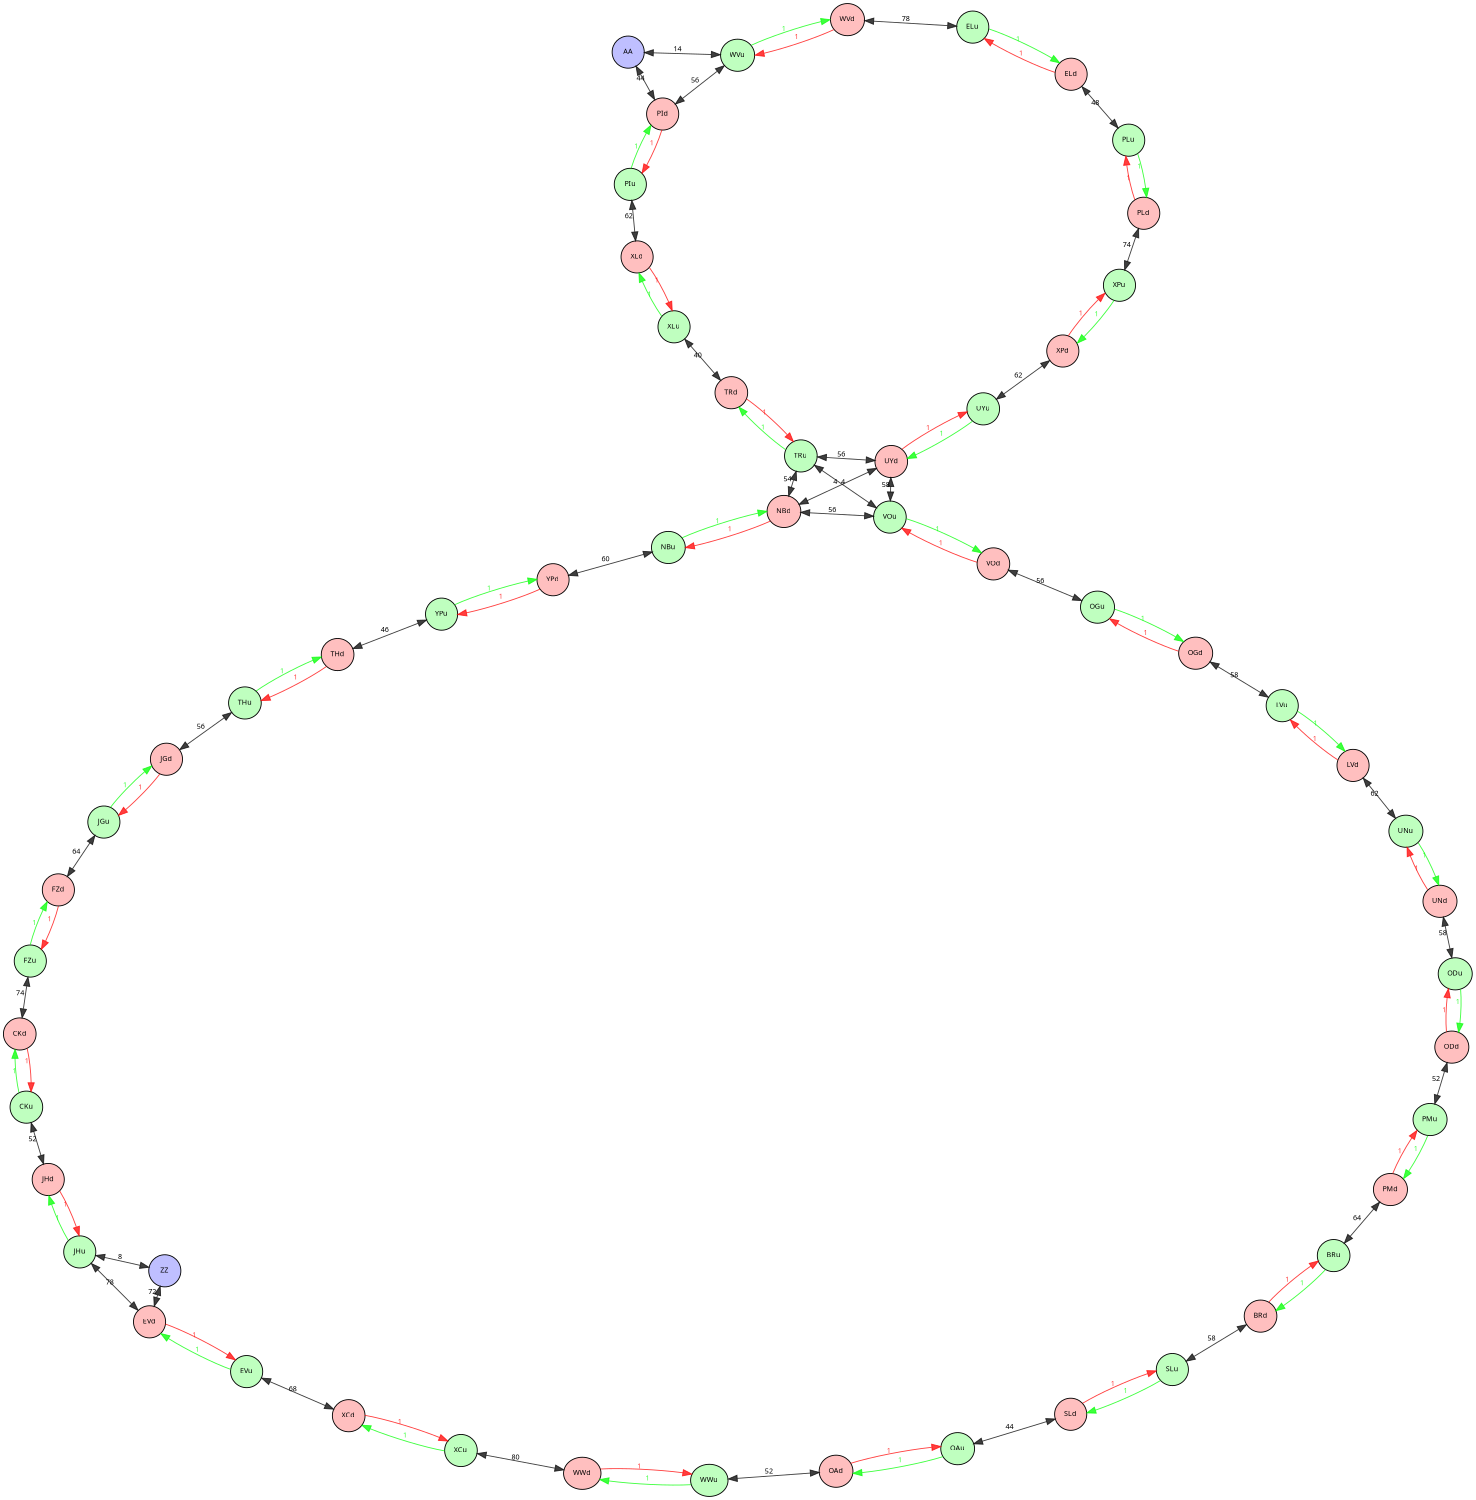 strict digraph  {
  //graph [ layout="dot" ];
  graph [ layout="neato" ];
  //graph [ layout="circo", root="NN" ];
  //graph [ layout="twopi", root="NN" ];
  
  graph [ size="10,10", ratio="fill", fontsize="2", mindist="1", nodesep="0.3" ];
  node  [ width="0.5", height="0.5", fontname="Ubuntu", fontsize="8" ];
  edge  [ minlen="2", fontname="Ubuntu", fontsize="8" ];
  
  node [ style="filled", fillcolor="#0000FF40"; ];
  AA;
  ZZ;
  
  node [ style="filled", fillcolor="#FF000040"; ];
  BRd;
  CKd;
  ELd;
  EVd;
  FZd;
  JGd;
  JHd;
  LVd;
  NBd;
  OAd;
  ODd;
  OGd;
  PId;
  PLd;
  PMd;
  SLd;
  THd;
  TRd;
  UNd;
  UYd;
  VOd;
  WVd;
  WWd;
  XCd;
  XLd;
  XPd;
  YPd;
  
  node [ style="filled", fillcolor="#00FF0040"; ];
  BRu;
  CKu;
  ELu;
  EVu;
  FZu;
  JGu;
  JHu;
  LVu;
  NBu;
  OAu;
  ODu;
  OGu;
  PIu;
  PLu;
  PMu;
  SLu;
  THu;
  TRu;
  UNu;
  UYu;
  VOu;
  WVu;
  WWu;
  XCu;
  XLu;
  XPu;
  YPu;
  
  edge [ color="#FF0000C0", fontcolor="#FF0000C0" ];
  BRd -> BRu [ label=1  ];
  CKd -> CKu [ label=1  ];
  ELd -> ELu [ label=1  ];
  EVd -> EVu [ label=1  ];
  FZd -> FZu [ label=1  ];
  JGd -> JGu [ label=1  ];
  JHd -> JHu [ label=1  ];
  LVd -> LVu [ label=1  ];
  NBd -> NBu [ label=1  ];
  OAd -> OAu [ label=1  ];
  ODd -> ODu [ label=1  ];
  OGd -> OGu [ label=1  ];
  PId -> PIu [ label=1  ];
  PLd -> PLu [ label=1  ];
  PMd -> PMu [ label=1  ];
  SLd -> SLu [ label=1  ];
  THd -> THu [ label=1  ];
  TRd -> TRu [ label=1  ];
  UNd -> UNu [ label=1  ];
  UYd -> UYu [ label=1  ];
  VOd -> VOu [ label=1  ];
  WVd -> WVu [ label=1  ];
  WWd -> WWu [ label=1  ];
  XCd -> XCu [ label=1  ];
  XLd -> XLu [ label=1  ];
  XPd -> XPu [ label=1  ];
  YPd -> YPu [ label=1  ];
  
  edge [ color="#00FF00C0", fontcolor="#00FF00C0" ];
  BRu -> BRd [ label=1  ];
  CKu -> CKd [ label=1  ];
  ELu -> ELd [ label=1  ];
  EVu -> EVd [ label=1  ];
  FZu -> FZd [ label=1  ];
  JGu -> JGd [ label=1  ];
  JHu -> JHd [ label=1  ];
  LVu -> LVd [ label=1  ];
  NBu -> NBd [ label=1  ];
  OAu -> OAd [ label=1  ];
  ODu -> ODd [ label=1  ];
  OGu -> OGd [ label=1  ];
  PIu -> PId [ label=1  ];
  PLu -> PLd [ label=1  ];
  PMu -> PMd [ label=1  ];
  SLu -> SLd [ label=1  ];
  THu -> THd [ label=1  ];
  TRu -> TRd [ label=1  ];
  UNu -> UNd [ label=1  ];
  UYu -> UYd [ label=1  ];
  VOu -> VOd [ label=1  ];
  WVu -> WVd [ label=1  ];
  WWu -> WWd [ label=1  ];
  XCu -> XCd [ label=1  ];
  XLu -> XLd [ label=1  ];
  XPu -> XPd [ label=1  ];
  YPu -> YPd [ label=1  ];
  
  edge [ color="#000000C0", fontcolor="#000000FF", dir=both ]
  WVu -> AA  [ label=14 ];
  NBd -> UYd [ label=4  ];
  TRu -> VOu [ label=4  ];
  TRd -> XLu [ label=40 ];
  AA  -> PId [ label=44 ];
  OAu -> SLd [ label=44 ];
  THd -> YPu [ label=46 ];
  ELd -> PLu [ label=48 ];
  CKu -> JHd [ label=52 ];
  OAd -> WWu [ label=52 ];
  ODd -> PMu [ label=52 ];
  NBd -> TRu [ label=54 ];
  JGd -> THu [ label=56 ];
  NBd -> VOu [ label=56 ];
  OGu -> VOd [ label=56 ];
  PId -> WVu [ label=56 ];
  TRu -> UYd [ label=56 ];
  BRd -> SLu [ label=58 ];
  LVu -> OGd [ label=58 ];
  ODu -> UNd [ label=58 ];
  UYd -> VOu [ label=58 ];
  NBu -> YPd [ label=60 ];
  LVd -> UNu [ label=62 ];
  PIu -> XLd [ label=62 ];
  UYu -> XPd [ label=62 ];
  BRu -> PMd [ label=64 ];
  FZd -> JGu [ label=64 ];
  EVu -> XCd [ label=68 ];
  EVd -> ZZ  [ label=72 ];
  CKd -> FZu [ label=74 ];
  XPu -> PLd [ label=74 ];
  ELu -> WVd [ label=78 ];
  EVd -> JHu [ label=78 ];
  JHu -> ZZ  [ label=8  ];
  WWd -> XCu [ label=80 ];

}
